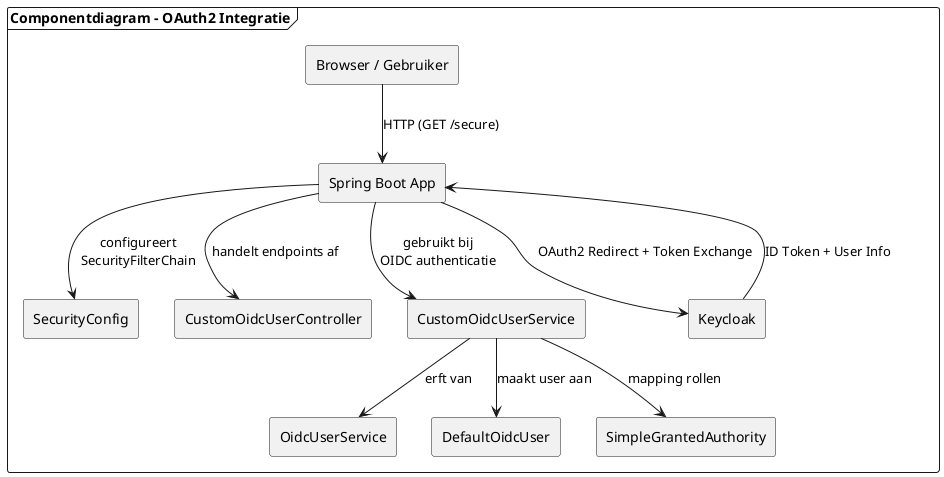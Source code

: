 
@startuml
skinparam componentStyle rectangle

frame "Componentdiagram – OAuth2 Integratie" {

  [Browser / Gebruiker] --> [Spring Boot App] : HTTP (GET /secure)

  [Spring Boot App] --> [SecurityConfig] : configureert\nSecurityFilterChain
  [Spring Boot App] --> [CustomOidcUserController] : handelt endpoints af

  [Spring Boot App] --> [CustomOidcUserService] : gebruikt bij\nOIDC authenticatie
  [CustomOidcUserService] --> [OidcUserService] : erft van

  [Spring Boot App] --> [Keycloak] : OAuth2 Redirect + Token Exchange
  [Keycloak] --> [Spring Boot App] : ID Token + User Info

  [CustomOidcUserService] --> [DefaultOidcUser] : maakt user aan
  [CustomOidcUserService] --> [SimpleGrantedAuthority] : mapping rollen

}

@enduml
